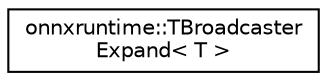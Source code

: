 digraph "Graphical Class Hierarchy"
{
  edge [fontname="Helvetica",fontsize="10",labelfontname="Helvetica",labelfontsize="10"];
  node [fontname="Helvetica",fontsize="10",shape=record];
  rankdir="LR";
  Node0 [label="onnxruntime::TBroadcaster\lExpand\< T \>",height=0.2,width=0.4,color="black", fillcolor="white", style="filled",URL="$structonnxruntime_1_1TBroadcasterExpand.html"];
}
